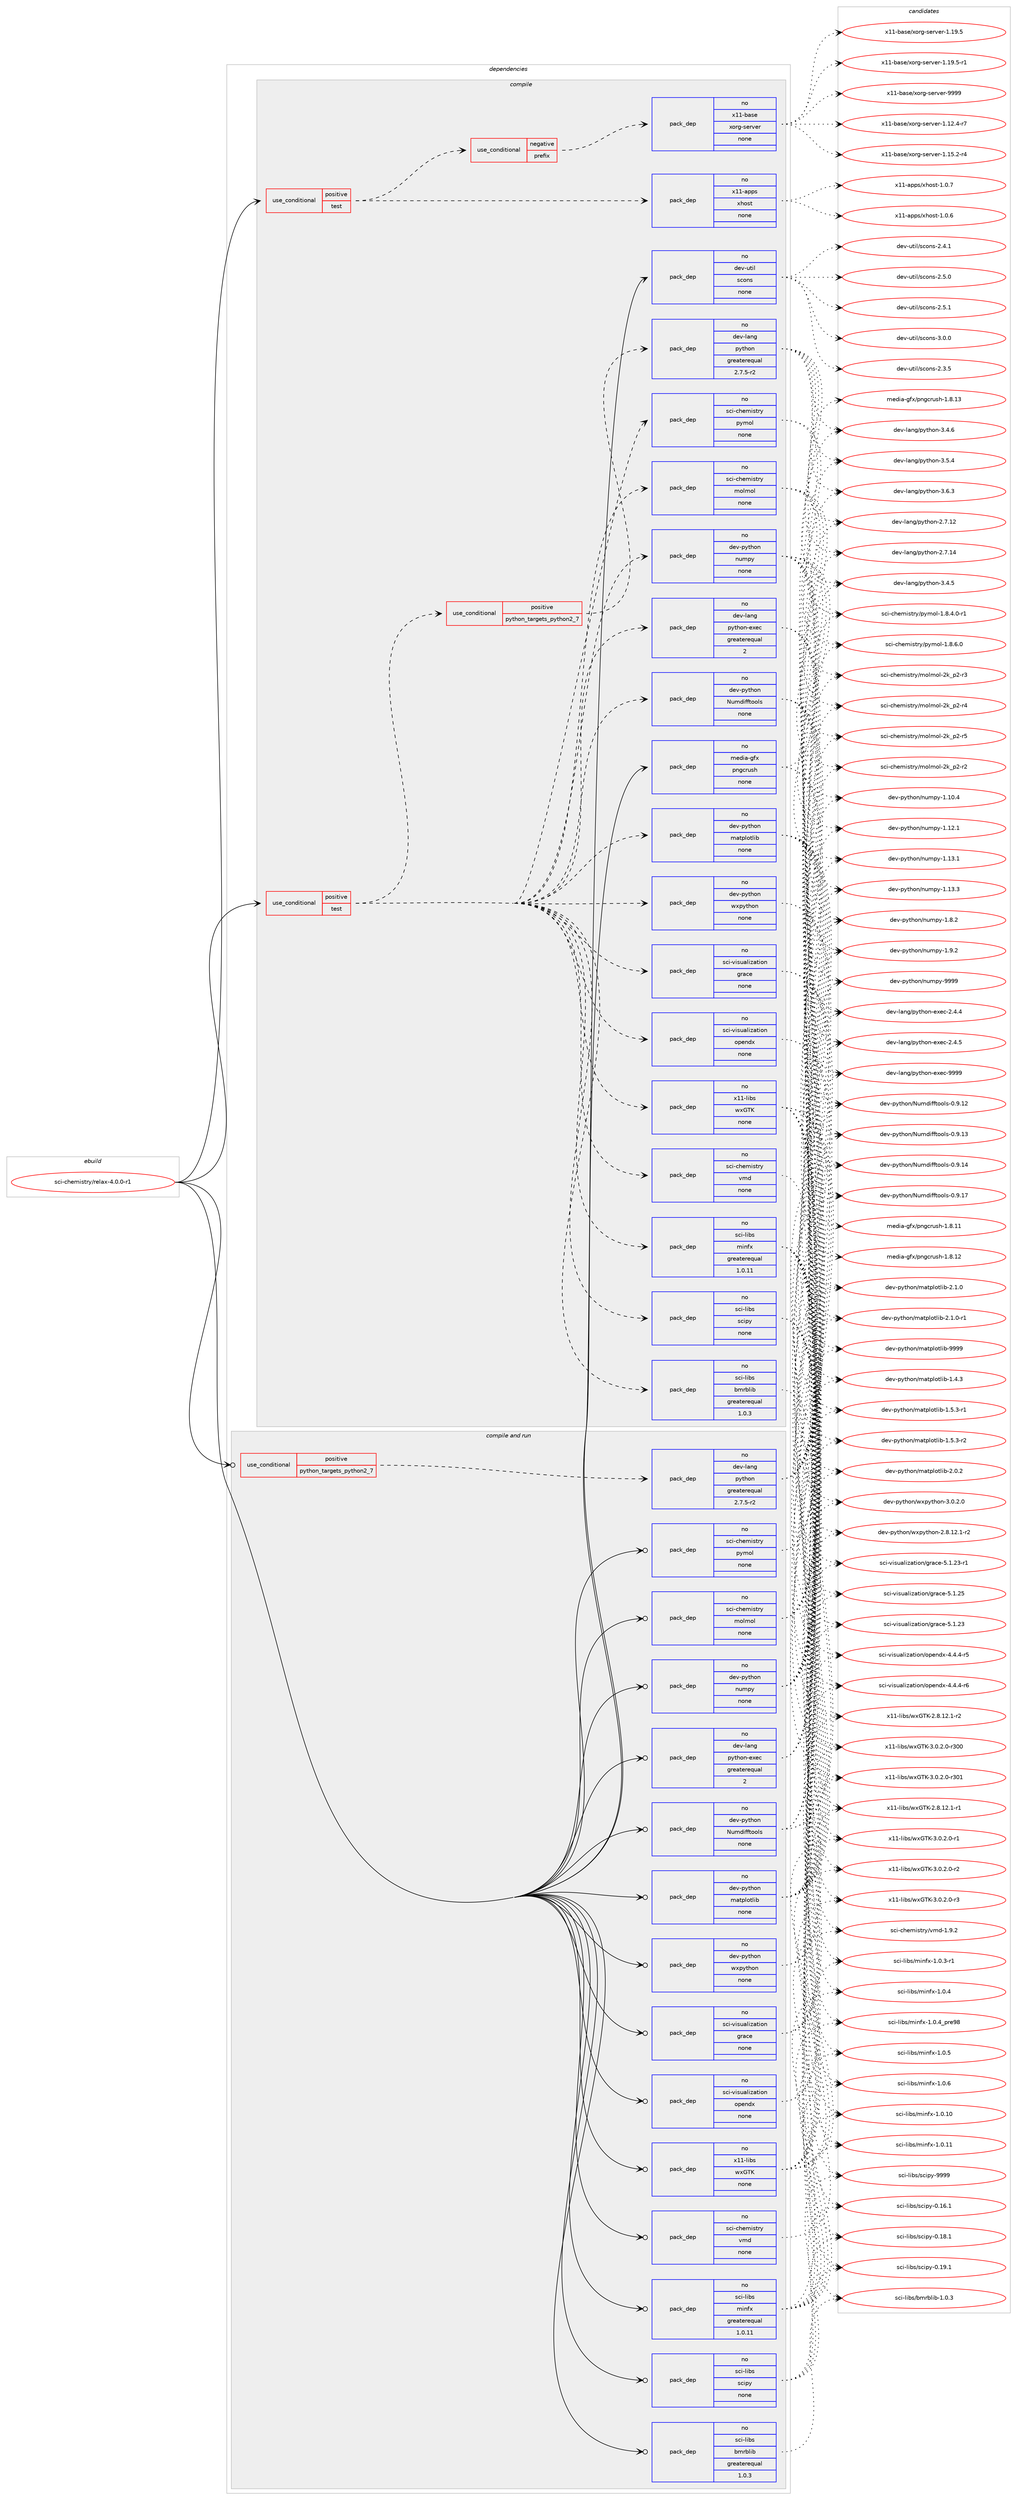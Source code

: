 digraph prolog {

# *************
# Graph options
# *************

newrank=true;
concentrate=true;
compound=true;
graph [rankdir=LR,fontname=Helvetica,fontsize=10,ranksep=1.5];#, ranksep=2.5, nodesep=0.2];
edge  [arrowhead=vee];
node  [fontname=Helvetica,fontsize=10];

# **********
# The ebuild
# **********

subgraph cluster_leftcol {
color=gray;
rank=same;
label=<<i>ebuild</i>>;
id [label="sci-chemistry/relax-4.0.0-r1", color=red, width=4, href="../sci-chemistry/relax-4.0.0-r1.svg"];
}

# ****************
# The dependencies
# ****************

subgraph cluster_midcol {
color=gray;
label=<<i>dependencies</i>>;
subgraph cluster_compile {
fillcolor="#eeeeee";
style=filled;
label=<<i>compile</i>>;
subgraph cond109729 {
dependency447087 [label=<<TABLE BORDER="0" CELLBORDER="1" CELLSPACING="0" CELLPADDING="4"><TR><TD ROWSPAN="3" CELLPADDING="10">use_conditional</TD></TR><TR><TD>positive</TD></TR><TR><TD>test</TD></TR></TABLE>>, shape=none, color=red];
subgraph cond109730 {
dependency447088 [label=<<TABLE BORDER="0" CELLBORDER="1" CELLSPACING="0" CELLPADDING="4"><TR><TD ROWSPAN="3" CELLPADDING="10">use_conditional</TD></TR><TR><TD>negative</TD></TR><TR><TD>prefix</TD></TR></TABLE>>, shape=none, color=red];
subgraph pack329582 {
dependency447089 [label=<<TABLE BORDER="0" CELLBORDER="1" CELLSPACING="0" CELLPADDING="4" WIDTH="220"><TR><TD ROWSPAN="6" CELLPADDING="30">pack_dep</TD></TR><TR><TD WIDTH="110">no</TD></TR><TR><TD>x11-base</TD></TR><TR><TD>xorg-server</TD></TR><TR><TD>none</TD></TR><TR><TD></TD></TR></TABLE>>, shape=none, color=blue];
}
dependency447088:e -> dependency447089:w [weight=20,style="dashed",arrowhead="vee"];
}
dependency447087:e -> dependency447088:w [weight=20,style="dashed",arrowhead="vee"];
subgraph pack329583 {
dependency447090 [label=<<TABLE BORDER="0" CELLBORDER="1" CELLSPACING="0" CELLPADDING="4" WIDTH="220"><TR><TD ROWSPAN="6" CELLPADDING="30">pack_dep</TD></TR><TR><TD WIDTH="110">no</TD></TR><TR><TD>x11-apps</TD></TR><TR><TD>xhost</TD></TR><TR><TD>none</TD></TR><TR><TD></TD></TR></TABLE>>, shape=none, color=blue];
}
dependency447087:e -> dependency447090:w [weight=20,style="dashed",arrowhead="vee"];
}
id:e -> dependency447087:w [weight=20,style="solid",arrowhead="vee"];
subgraph cond109731 {
dependency447091 [label=<<TABLE BORDER="0" CELLBORDER="1" CELLSPACING="0" CELLPADDING="4"><TR><TD ROWSPAN="3" CELLPADDING="10">use_conditional</TD></TR><TR><TD>positive</TD></TR><TR><TD>test</TD></TR></TABLE>>, shape=none, color=red];
subgraph cond109732 {
dependency447092 [label=<<TABLE BORDER="0" CELLBORDER="1" CELLSPACING="0" CELLPADDING="4"><TR><TD ROWSPAN="3" CELLPADDING="10">use_conditional</TD></TR><TR><TD>positive</TD></TR><TR><TD>python_targets_python2_7</TD></TR></TABLE>>, shape=none, color=red];
subgraph pack329584 {
dependency447093 [label=<<TABLE BORDER="0" CELLBORDER="1" CELLSPACING="0" CELLPADDING="4" WIDTH="220"><TR><TD ROWSPAN="6" CELLPADDING="30">pack_dep</TD></TR><TR><TD WIDTH="110">no</TD></TR><TR><TD>dev-lang</TD></TR><TR><TD>python</TD></TR><TR><TD>greaterequal</TD></TR><TR><TD>2.7.5-r2</TD></TR></TABLE>>, shape=none, color=blue];
}
dependency447092:e -> dependency447093:w [weight=20,style="dashed",arrowhead="vee"];
}
dependency447091:e -> dependency447092:w [weight=20,style="dashed",arrowhead="vee"];
subgraph pack329585 {
dependency447094 [label=<<TABLE BORDER="0" CELLBORDER="1" CELLSPACING="0" CELLPADDING="4" WIDTH="220"><TR><TD ROWSPAN="6" CELLPADDING="30">pack_dep</TD></TR><TR><TD WIDTH="110">no</TD></TR><TR><TD>dev-lang</TD></TR><TR><TD>python-exec</TD></TR><TR><TD>greaterequal</TD></TR><TR><TD>2</TD></TR></TABLE>>, shape=none, color=blue];
}
dependency447091:e -> dependency447094:w [weight=20,style="dashed",arrowhead="vee"];
subgraph pack329586 {
dependency447095 [label=<<TABLE BORDER="0" CELLBORDER="1" CELLSPACING="0" CELLPADDING="4" WIDTH="220"><TR><TD ROWSPAN="6" CELLPADDING="30">pack_dep</TD></TR><TR><TD WIDTH="110">no</TD></TR><TR><TD>dev-python</TD></TR><TR><TD>Numdifftools</TD></TR><TR><TD>none</TD></TR><TR><TD></TD></TR></TABLE>>, shape=none, color=blue];
}
dependency447091:e -> dependency447095:w [weight=20,style="dashed",arrowhead="vee"];
subgraph pack329587 {
dependency447096 [label=<<TABLE BORDER="0" CELLBORDER="1" CELLSPACING="0" CELLPADDING="4" WIDTH="220"><TR><TD ROWSPAN="6" CELLPADDING="30">pack_dep</TD></TR><TR><TD WIDTH="110">no</TD></TR><TR><TD>dev-python</TD></TR><TR><TD>matplotlib</TD></TR><TR><TD>none</TD></TR><TR><TD></TD></TR></TABLE>>, shape=none, color=blue];
}
dependency447091:e -> dependency447096:w [weight=20,style="dashed",arrowhead="vee"];
subgraph pack329588 {
dependency447097 [label=<<TABLE BORDER="0" CELLBORDER="1" CELLSPACING="0" CELLPADDING="4" WIDTH="220"><TR><TD ROWSPAN="6" CELLPADDING="30">pack_dep</TD></TR><TR><TD WIDTH="110">no</TD></TR><TR><TD>dev-python</TD></TR><TR><TD>numpy</TD></TR><TR><TD>none</TD></TR><TR><TD></TD></TR></TABLE>>, shape=none, color=blue];
}
dependency447091:e -> dependency447097:w [weight=20,style="dashed",arrowhead="vee"];
subgraph pack329589 {
dependency447098 [label=<<TABLE BORDER="0" CELLBORDER="1" CELLSPACING="0" CELLPADDING="4" WIDTH="220"><TR><TD ROWSPAN="6" CELLPADDING="30">pack_dep</TD></TR><TR><TD WIDTH="110">no</TD></TR><TR><TD>dev-python</TD></TR><TR><TD>wxpython</TD></TR><TR><TD>none</TD></TR><TR><TD></TD></TR></TABLE>>, shape=none, color=blue];
}
dependency447091:e -> dependency447098:w [weight=20,style="dashed",arrowhead="vee"];
subgraph pack329590 {
dependency447099 [label=<<TABLE BORDER="0" CELLBORDER="1" CELLSPACING="0" CELLPADDING="4" WIDTH="220"><TR><TD ROWSPAN="6" CELLPADDING="30">pack_dep</TD></TR><TR><TD WIDTH="110">no</TD></TR><TR><TD>sci-chemistry</TD></TR><TR><TD>molmol</TD></TR><TR><TD>none</TD></TR><TR><TD></TD></TR></TABLE>>, shape=none, color=blue];
}
dependency447091:e -> dependency447099:w [weight=20,style="dashed",arrowhead="vee"];
subgraph pack329591 {
dependency447100 [label=<<TABLE BORDER="0" CELLBORDER="1" CELLSPACING="0" CELLPADDING="4" WIDTH="220"><TR><TD ROWSPAN="6" CELLPADDING="30">pack_dep</TD></TR><TR><TD WIDTH="110">no</TD></TR><TR><TD>sci-chemistry</TD></TR><TR><TD>pymol</TD></TR><TR><TD>none</TD></TR><TR><TD></TD></TR></TABLE>>, shape=none, color=blue];
}
dependency447091:e -> dependency447100:w [weight=20,style="dashed",arrowhead="vee"];
subgraph pack329592 {
dependency447101 [label=<<TABLE BORDER="0" CELLBORDER="1" CELLSPACING="0" CELLPADDING="4" WIDTH="220"><TR><TD ROWSPAN="6" CELLPADDING="30">pack_dep</TD></TR><TR><TD WIDTH="110">no</TD></TR><TR><TD>sci-chemistry</TD></TR><TR><TD>vmd</TD></TR><TR><TD>none</TD></TR><TR><TD></TD></TR></TABLE>>, shape=none, color=blue];
}
dependency447091:e -> dependency447101:w [weight=20,style="dashed",arrowhead="vee"];
subgraph pack329593 {
dependency447102 [label=<<TABLE BORDER="0" CELLBORDER="1" CELLSPACING="0" CELLPADDING="4" WIDTH="220"><TR><TD ROWSPAN="6" CELLPADDING="30">pack_dep</TD></TR><TR><TD WIDTH="110">no</TD></TR><TR><TD>sci-libs</TD></TR><TR><TD>bmrblib</TD></TR><TR><TD>greaterequal</TD></TR><TR><TD>1.0.3</TD></TR></TABLE>>, shape=none, color=blue];
}
dependency447091:e -> dependency447102:w [weight=20,style="dashed",arrowhead="vee"];
subgraph pack329594 {
dependency447103 [label=<<TABLE BORDER="0" CELLBORDER="1" CELLSPACING="0" CELLPADDING="4" WIDTH="220"><TR><TD ROWSPAN="6" CELLPADDING="30">pack_dep</TD></TR><TR><TD WIDTH="110">no</TD></TR><TR><TD>sci-libs</TD></TR><TR><TD>minfx</TD></TR><TR><TD>greaterequal</TD></TR><TR><TD>1.0.11</TD></TR></TABLE>>, shape=none, color=blue];
}
dependency447091:e -> dependency447103:w [weight=20,style="dashed",arrowhead="vee"];
subgraph pack329595 {
dependency447104 [label=<<TABLE BORDER="0" CELLBORDER="1" CELLSPACING="0" CELLPADDING="4" WIDTH="220"><TR><TD ROWSPAN="6" CELLPADDING="30">pack_dep</TD></TR><TR><TD WIDTH="110">no</TD></TR><TR><TD>sci-libs</TD></TR><TR><TD>scipy</TD></TR><TR><TD>none</TD></TR><TR><TD></TD></TR></TABLE>>, shape=none, color=blue];
}
dependency447091:e -> dependency447104:w [weight=20,style="dashed",arrowhead="vee"];
subgraph pack329596 {
dependency447105 [label=<<TABLE BORDER="0" CELLBORDER="1" CELLSPACING="0" CELLPADDING="4" WIDTH="220"><TR><TD ROWSPAN="6" CELLPADDING="30">pack_dep</TD></TR><TR><TD WIDTH="110">no</TD></TR><TR><TD>sci-visualization</TD></TR><TR><TD>grace</TD></TR><TR><TD>none</TD></TR><TR><TD></TD></TR></TABLE>>, shape=none, color=blue];
}
dependency447091:e -> dependency447105:w [weight=20,style="dashed",arrowhead="vee"];
subgraph pack329597 {
dependency447106 [label=<<TABLE BORDER="0" CELLBORDER="1" CELLSPACING="0" CELLPADDING="4" WIDTH="220"><TR><TD ROWSPAN="6" CELLPADDING="30">pack_dep</TD></TR><TR><TD WIDTH="110">no</TD></TR><TR><TD>sci-visualization</TD></TR><TR><TD>opendx</TD></TR><TR><TD>none</TD></TR><TR><TD></TD></TR></TABLE>>, shape=none, color=blue];
}
dependency447091:e -> dependency447106:w [weight=20,style="dashed",arrowhead="vee"];
subgraph pack329598 {
dependency447107 [label=<<TABLE BORDER="0" CELLBORDER="1" CELLSPACING="0" CELLPADDING="4" WIDTH="220"><TR><TD ROWSPAN="6" CELLPADDING="30">pack_dep</TD></TR><TR><TD WIDTH="110">no</TD></TR><TR><TD>x11-libs</TD></TR><TR><TD>wxGTK</TD></TR><TR><TD>none</TD></TR><TR><TD></TD></TR></TABLE>>, shape=none, color=blue];
}
dependency447091:e -> dependency447107:w [weight=20,style="dashed",arrowhead="vee"];
}
id:e -> dependency447091:w [weight=20,style="solid",arrowhead="vee"];
subgraph pack329599 {
dependency447108 [label=<<TABLE BORDER="0" CELLBORDER="1" CELLSPACING="0" CELLPADDING="4" WIDTH="220"><TR><TD ROWSPAN="6" CELLPADDING="30">pack_dep</TD></TR><TR><TD WIDTH="110">no</TD></TR><TR><TD>dev-util</TD></TR><TR><TD>scons</TD></TR><TR><TD>none</TD></TR><TR><TD></TD></TR></TABLE>>, shape=none, color=blue];
}
id:e -> dependency447108:w [weight=20,style="solid",arrowhead="vee"];
subgraph pack329600 {
dependency447109 [label=<<TABLE BORDER="0" CELLBORDER="1" CELLSPACING="0" CELLPADDING="4" WIDTH="220"><TR><TD ROWSPAN="6" CELLPADDING="30">pack_dep</TD></TR><TR><TD WIDTH="110">no</TD></TR><TR><TD>media-gfx</TD></TR><TR><TD>pngcrush</TD></TR><TR><TD>none</TD></TR><TR><TD></TD></TR></TABLE>>, shape=none, color=blue];
}
id:e -> dependency447109:w [weight=20,style="solid",arrowhead="vee"];
}
subgraph cluster_compileandrun {
fillcolor="#eeeeee";
style=filled;
label=<<i>compile and run</i>>;
subgraph cond109733 {
dependency447110 [label=<<TABLE BORDER="0" CELLBORDER="1" CELLSPACING="0" CELLPADDING="4"><TR><TD ROWSPAN="3" CELLPADDING="10">use_conditional</TD></TR><TR><TD>positive</TD></TR><TR><TD>python_targets_python2_7</TD></TR></TABLE>>, shape=none, color=red];
subgraph pack329601 {
dependency447111 [label=<<TABLE BORDER="0" CELLBORDER="1" CELLSPACING="0" CELLPADDING="4" WIDTH="220"><TR><TD ROWSPAN="6" CELLPADDING="30">pack_dep</TD></TR><TR><TD WIDTH="110">no</TD></TR><TR><TD>dev-lang</TD></TR><TR><TD>python</TD></TR><TR><TD>greaterequal</TD></TR><TR><TD>2.7.5-r2</TD></TR></TABLE>>, shape=none, color=blue];
}
dependency447110:e -> dependency447111:w [weight=20,style="dashed",arrowhead="vee"];
}
id:e -> dependency447110:w [weight=20,style="solid",arrowhead="odotvee"];
subgraph pack329602 {
dependency447112 [label=<<TABLE BORDER="0" CELLBORDER="1" CELLSPACING="0" CELLPADDING="4" WIDTH="220"><TR><TD ROWSPAN="6" CELLPADDING="30">pack_dep</TD></TR><TR><TD WIDTH="110">no</TD></TR><TR><TD>dev-lang</TD></TR><TR><TD>python-exec</TD></TR><TR><TD>greaterequal</TD></TR><TR><TD>2</TD></TR></TABLE>>, shape=none, color=blue];
}
id:e -> dependency447112:w [weight=20,style="solid",arrowhead="odotvee"];
subgraph pack329603 {
dependency447113 [label=<<TABLE BORDER="0" CELLBORDER="1" CELLSPACING="0" CELLPADDING="4" WIDTH="220"><TR><TD ROWSPAN="6" CELLPADDING="30">pack_dep</TD></TR><TR><TD WIDTH="110">no</TD></TR><TR><TD>dev-python</TD></TR><TR><TD>Numdifftools</TD></TR><TR><TD>none</TD></TR><TR><TD></TD></TR></TABLE>>, shape=none, color=blue];
}
id:e -> dependency447113:w [weight=20,style="solid",arrowhead="odotvee"];
subgraph pack329604 {
dependency447114 [label=<<TABLE BORDER="0" CELLBORDER="1" CELLSPACING="0" CELLPADDING="4" WIDTH="220"><TR><TD ROWSPAN="6" CELLPADDING="30">pack_dep</TD></TR><TR><TD WIDTH="110">no</TD></TR><TR><TD>dev-python</TD></TR><TR><TD>matplotlib</TD></TR><TR><TD>none</TD></TR><TR><TD></TD></TR></TABLE>>, shape=none, color=blue];
}
id:e -> dependency447114:w [weight=20,style="solid",arrowhead="odotvee"];
subgraph pack329605 {
dependency447115 [label=<<TABLE BORDER="0" CELLBORDER="1" CELLSPACING="0" CELLPADDING="4" WIDTH="220"><TR><TD ROWSPAN="6" CELLPADDING="30">pack_dep</TD></TR><TR><TD WIDTH="110">no</TD></TR><TR><TD>dev-python</TD></TR><TR><TD>numpy</TD></TR><TR><TD>none</TD></TR><TR><TD></TD></TR></TABLE>>, shape=none, color=blue];
}
id:e -> dependency447115:w [weight=20,style="solid",arrowhead="odotvee"];
subgraph pack329606 {
dependency447116 [label=<<TABLE BORDER="0" CELLBORDER="1" CELLSPACING="0" CELLPADDING="4" WIDTH="220"><TR><TD ROWSPAN="6" CELLPADDING="30">pack_dep</TD></TR><TR><TD WIDTH="110">no</TD></TR><TR><TD>dev-python</TD></TR><TR><TD>wxpython</TD></TR><TR><TD>none</TD></TR><TR><TD></TD></TR></TABLE>>, shape=none, color=blue];
}
id:e -> dependency447116:w [weight=20,style="solid",arrowhead="odotvee"];
subgraph pack329607 {
dependency447117 [label=<<TABLE BORDER="0" CELLBORDER="1" CELLSPACING="0" CELLPADDING="4" WIDTH="220"><TR><TD ROWSPAN="6" CELLPADDING="30">pack_dep</TD></TR><TR><TD WIDTH="110">no</TD></TR><TR><TD>sci-chemistry</TD></TR><TR><TD>molmol</TD></TR><TR><TD>none</TD></TR><TR><TD></TD></TR></TABLE>>, shape=none, color=blue];
}
id:e -> dependency447117:w [weight=20,style="solid",arrowhead="odotvee"];
subgraph pack329608 {
dependency447118 [label=<<TABLE BORDER="0" CELLBORDER="1" CELLSPACING="0" CELLPADDING="4" WIDTH="220"><TR><TD ROWSPAN="6" CELLPADDING="30">pack_dep</TD></TR><TR><TD WIDTH="110">no</TD></TR><TR><TD>sci-chemistry</TD></TR><TR><TD>pymol</TD></TR><TR><TD>none</TD></TR><TR><TD></TD></TR></TABLE>>, shape=none, color=blue];
}
id:e -> dependency447118:w [weight=20,style="solid",arrowhead="odotvee"];
subgraph pack329609 {
dependency447119 [label=<<TABLE BORDER="0" CELLBORDER="1" CELLSPACING="0" CELLPADDING="4" WIDTH="220"><TR><TD ROWSPAN="6" CELLPADDING="30">pack_dep</TD></TR><TR><TD WIDTH="110">no</TD></TR><TR><TD>sci-chemistry</TD></TR><TR><TD>vmd</TD></TR><TR><TD>none</TD></TR><TR><TD></TD></TR></TABLE>>, shape=none, color=blue];
}
id:e -> dependency447119:w [weight=20,style="solid",arrowhead="odotvee"];
subgraph pack329610 {
dependency447120 [label=<<TABLE BORDER="0" CELLBORDER="1" CELLSPACING="0" CELLPADDING="4" WIDTH="220"><TR><TD ROWSPAN="6" CELLPADDING="30">pack_dep</TD></TR><TR><TD WIDTH="110">no</TD></TR><TR><TD>sci-libs</TD></TR><TR><TD>bmrblib</TD></TR><TR><TD>greaterequal</TD></TR><TR><TD>1.0.3</TD></TR></TABLE>>, shape=none, color=blue];
}
id:e -> dependency447120:w [weight=20,style="solid",arrowhead="odotvee"];
subgraph pack329611 {
dependency447121 [label=<<TABLE BORDER="0" CELLBORDER="1" CELLSPACING="0" CELLPADDING="4" WIDTH="220"><TR><TD ROWSPAN="6" CELLPADDING="30">pack_dep</TD></TR><TR><TD WIDTH="110">no</TD></TR><TR><TD>sci-libs</TD></TR><TR><TD>minfx</TD></TR><TR><TD>greaterequal</TD></TR><TR><TD>1.0.11</TD></TR></TABLE>>, shape=none, color=blue];
}
id:e -> dependency447121:w [weight=20,style="solid",arrowhead="odotvee"];
subgraph pack329612 {
dependency447122 [label=<<TABLE BORDER="0" CELLBORDER="1" CELLSPACING="0" CELLPADDING="4" WIDTH="220"><TR><TD ROWSPAN="6" CELLPADDING="30">pack_dep</TD></TR><TR><TD WIDTH="110">no</TD></TR><TR><TD>sci-libs</TD></TR><TR><TD>scipy</TD></TR><TR><TD>none</TD></TR><TR><TD></TD></TR></TABLE>>, shape=none, color=blue];
}
id:e -> dependency447122:w [weight=20,style="solid",arrowhead="odotvee"];
subgraph pack329613 {
dependency447123 [label=<<TABLE BORDER="0" CELLBORDER="1" CELLSPACING="0" CELLPADDING="4" WIDTH="220"><TR><TD ROWSPAN="6" CELLPADDING="30">pack_dep</TD></TR><TR><TD WIDTH="110">no</TD></TR><TR><TD>sci-visualization</TD></TR><TR><TD>grace</TD></TR><TR><TD>none</TD></TR><TR><TD></TD></TR></TABLE>>, shape=none, color=blue];
}
id:e -> dependency447123:w [weight=20,style="solid",arrowhead="odotvee"];
subgraph pack329614 {
dependency447124 [label=<<TABLE BORDER="0" CELLBORDER="1" CELLSPACING="0" CELLPADDING="4" WIDTH="220"><TR><TD ROWSPAN="6" CELLPADDING="30">pack_dep</TD></TR><TR><TD WIDTH="110">no</TD></TR><TR><TD>sci-visualization</TD></TR><TR><TD>opendx</TD></TR><TR><TD>none</TD></TR><TR><TD></TD></TR></TABLE>>, shape=none, color=blue];
}
id:e -> dependency447124:w [weight=20,style="solid",arrowhead="odotvee"];
subgraph pack329615 {
dependency447125 [label=<<TABLE BORDER="0" CELLBORDER="1" CELLSPACING="0" CELLPADDING="4" WIDTH="220"><TR><TD ROWSPAN="6" CELLPADDING="30">pack_dep</TD></TR><TR><TD WIDTH="110">no</TD></TR><TR><TD>x11-libs</TD></TR><TR><TD>wxGTK</TD></TR><TR><TD>none</TD></TR><TR><TD></TD></TR></TABLE>>, shape=none, color=blue];
}
id:e -> dependency447125:w [weight=20,style="solid",arrowhead="odotvee"];
}
subgraph cluster_run {
fillcolor="#eeeeee";
style=filled;
label=<<i>run</i>>;
}
}

# **************
# The candidates
# **************

subgraph cluster_choices {
rank=same;
color=gray;
label=<<i>candidates</i>>;

subgraph choice329582 {
color=black;
nodesep=1;
choice12049494598971151014712011111410345115101114118101114454946495046524511455 [label="x11-base/xorg-server-1.12.4-r7", color=red, width=4,href="../x11-base/xorg-server-1.12.4-r7.svg"];
choice12049494598971151014712011111410345115101114118101114454946495346504511452 [label="x11-base/xorg-server-1.15.2-r4", color=red, width=4,href="../x11-base/xorg-server-1.15.2-r4.svg"];
choice1204949459897115101471201111141034511510111411810111445494649574653 [label="x11-base/xorg-server-1.19.5", color=red, width=4,href="../x11-base/xorg-server-1.19.5.svg"];
choice12049494598971151014712011111410345115101114118101114454946495746534511449 [label="x11-base/xorg-server-1.19.5-r1", color=red, width=4,href="../x11-base/xorg-server-1.19.5-r1.svg"];
choice120494945989711510147120111114103451151011141181011144557575757 [label="x11-base/xorg-server-9999", color=red, width=4,href="../x11-base/xorg-server-9999.svg"];
dependency447089:e -> choice12049494598971151014712011111410345115101114118101114454946495046524511455:w [style=dotted,weight="100"];
dependency447089:e -> choice12049494598971151014712011111410345115101114118101114454946495346504511452:w [style=dotted,weight="100"];
dependency447089:e -> choice1204949459897115101471201111141034511510111411810111445494649574653:w [style=dotted,weight="100"];
dependency447089:e -> choice12049494598971151014712011111410345115101114118101114454946495746534511449:w [style=dotted,weight="100"];
dependency447089:e -> choice120494945989711510147120111114103451151011141181011144557575757:w [style=dotted,weight="100"];
}
subgraph choice329583 {
color=black;
nodesep=1;
choice1204949459711211211547120104111115116454946484654 [label="x11-apps/xhost-1.0.6", color=red, width=4,href="../x11-apps/xhost-1.0.6.svg"];
choice1204949459711211211547120104111115116454946484655 [label="x11-apps/xhost-1.0.7", color=red, width=4,href="../x11-apps/xhost-1.0.7.svg"];
dependency447090:e -> choice1204949459711211211547120104111115116454946484654:w [style=dotted,weight="100"];
dependency447090:e -> choice1204949459711211211547120104111115116454946484655:w [style=dotted,weight="100"];
}
subgraph choice329584 {
color=black;
nodesep=1;
choice10010111845108971101034711212111610411111045504655464950 [label="dev-lang/python-2.7.12", color=red, width=4,href="../dev-lang/python-2.7.12.svg"];
choice10010111845108971101034711212111610411111045504655464952 [label="dev-lang/python-2.7.14", color=red, width=4,href="../dev-lang/python-2.7.14.svg"];
choice100101118451089711010347112121116104111110455146524653 [label="dev-lang/python-3.4.5", color=red, width=4,href="../dev-lang/python-3.4.5.svg"];
choice100101118451089711010347112121116104111110455146524654 [label="dev-lang/python-3.4.6", color=red, width=4,href="../dev-lang/python-3.4.6.svg"];
choice100101118451089711010347112121116104111110455146534652 [label="dev-lang/python-3.5.4", color=red, width=4,href="../dev-lang/python-3.5.4.svg"];
choice100101118451089711010347112121116104111110455146544651 [label="dev-lang/python-3.6.3", color=red, width=4,href="../dev-lang/python-3.6.3.svg"];
dependency447093:e -> choice10010111845108971101034711212111610411111045504655464950:w [style=dotted,weight="100"];
dependency447093:e -> choice10010111845108971101034711212111610411111045504655464952:w [style=dotted,weight="100"];
dependency447093:e -> choice100101118451089711010347112121116104111110455146524653:w [style=dotted,weight="100"];
dependency447093:e -> choice100101118451089711010347112121116104111110455146524654:w [style=dotted,weight="100"];
dependency447093:e -> choice100101118451089711010347112121116104111110455146534652:w [style=dotted,weight="100"];
dependency447093:e -> choice100101118451089711010347112121116104111110455146544651:w [style=dotted,weight="100"];
}
subgraph choice329585 {
color=black;
nodesep=1;
choice1001011184510897110103471121211161041111104510112010199455046524652 [label="dev-lang/python-exec-2.4.4", color=red, width=4,href="../dev-lang/python-exec-2.4.4.svg"];
choice1001011184510897110103471121211161041111104510112010199455046524653 [label="dev-lang/python-exec-2.4.5", color=red, width=4,href="../dev-lang/python-exec-2.4.5.svg"];
choice10010111845108971101034711212111610411111045101120101994557575757 [label="dev-lang/python-exec-9999", color=red, width=4,href="../dev-lang/python-exec-9999.svg"];
dependency447094:e -> choice1001011184510897110103471121211161041111104510112010199455046524652:w [style=dotted,weight="100"];
dependency447094:e -> choice1001011184510897110103471121211161041111104510112010199455046524653:w [style=dotted,weight="100"];
dependency447094:e -> choice10010111845108971101034711212111610411111045101120101994557575757:w [style=dotted,weight="100"];
}
subgraph choice329586 {
color=black;
nodesep=1;
choice10010111845112121116104111110477811710910010510210211611111110811545484657464950 [label="dev-python/Numdifftools-0.9.12", color=red, width=4,href="../dev-python/Numdifftools-0.9.12.svg"];
choice10010111845112121116104111110477811710910010510210211611111110811545484657464951 [label="dev-python/Numdifftools-0.9.13", color=red, width=4,href="../dev-python/Numdifftools-0.9.13.svg"];
choice10010111845112121116104111110477811710910010510210211611111110811545484657464952 [label="dev-python/Numdifftools-0.9.14", color=red, width=4,href="../dev-python/Numdifftools-0.9.14.svg"];
choice10010111845112121116104111110477811710910010510210211611111110811545484657464955 [label="dev-python/Numdifftools-0.9.17", color=red, width=4,href="../dev-python/Numdifftools-0.9.17.svg"];
dependency447095:e -> choice10010111845112121116104111110477811710910010510210211611111110811545484657464950:w [style=dotted,weight="100"];
dependency447095:e -> choice10010111845112121116104111110477811710910010510210211611111110811545484657464951:w [style=dotted,weight="100"];
dependency447095:e -> choice10010111845112121116104111110477811710910010510210211611111110811545484657464952:w [style=dotted,weight="100"];
dependency447095:e -> choice10010111845112121116104111110477811710910010510210211611111110811545484657464955:w [style=dotted,weight="100"];
}
subgraph choice329587 {
color=black;
nodesep=1;
choice10010111845112121116104111110471099711611210811111610810598454946524651 [label="dev-python/matplotlib-1.4.3", color=red, width=4,href="../dev-python/matplotlib-1.4.3.svg"];
choice100101118451121211161041111104710997116112108111116108105984549465346514511449 [label="dev-python/matplotlib-1.5.3-r1", color=red, width=4,href="../dev-python/matplotlib-1.5.3-r1.svg"];
choice100101118451121211161041111104710997116112108111116108105984549465346514511450 [label="dev-python/matplotlib-1.5.3-r2", color=red, width=4,href="../dev-python/matplotlib-1.5.3-r2.svg"];
choice10010111845112121116104111110471099711611210811111610810598455046484650 [label="dev-python/matplotlib-2.0.2", color=red, width=4,href="../dev-python/matplotlib-2.0.2.svg"];
choice10010111845112121116104111110471099711611210811111610810598455046494648 [label="dev-python/matplotlib-2.1.0", color=red, width=4,href="../dev-python/matplotlib-2.1.0.svg"];
choice100101118451121211161041111104710997116112108111116108105984550464946484511449 [label="dev-python/matplotlib-2.1.0-r1", color=red, width=4,href="../dev-python/matplotlib-2.1.0-r1.svg"];
choice100101118451121211161041111104710997116112108111116108105984557575757 [label="dev-python/matplotlib-9999", color=red, width=4,href="../dev-python/matplotlib-9999.svg"];
dependency447096:e -> choice10010111845112121116104111110471099711611210811111610810598454946524651:w [style=dotted,weight="100"];
dependency447096:e -> choice100101118451121211161041111104710997116112108111116108105984549465346514511449:w [style=dotted,weight="100"];
dependency447096:e -> choice100101118451121211161041111104710997116112108111116108105984549465346514511450:w [style=dotted,weight="100"];
dependency447096:e -> choice10010111845112121116104111110471099711611210811111610810598455046484650:w [style=dotted,weight="100"];
dependency447096:e -> choice10010111845112121116104111110471099711611210811111610810598455046494648:w [style=dotted,weight="100"];
dependency447096:e -> choice100101118451121211161041111104710997116112108111116108105984550464946484511449:w [style=dotted,weight="100"];
dependency447096:e -> choice100101118451121211161041111104710997116112108111116108105984557575757:w [style=dotted,weight="100"];
}
subgraph choice329588 {
color=black;
nodesep=1;
choice100101118451121211161041111104711011710911212145494649484652 [label="dev-python/numpy-1.10.4", color=red, width=4,href="../dev-python/numpy-1.10.4.svg"];
choice100101118451121211161041111104711011710911212145494649504649 [label="dev-python/numpy-1.12.1", color=red, width=4,href="../dev-python/numpy-1.12.1.svg"];
choice100101118451121211161041111104711011710911212145494649514649 [label="dev-python/numpy-1.13.1", color=red, width=4,href="../dev-python/numpy-1.13.1.svg"];
choice100101118451121211161041111104711011710911212145494649514651 [label="dev-python/numpy-1.13.3", color=red, width=4,href="../dev-python/numpy-1.13.3.svg"];
choice1001011184511212111610411111047110117109112121454946564650 [label="dev-python/numpy-1.8.2", color=red, width=4,href="../dev-python/numpy-1.8.2.svg"];
choice1001011184511212111610411111047110117109112121454946574650 [label="dev-python/numpy-1.9.2", color=red, width=4,href="../dev-python/numpy-1.9.2.svg"];
choice10010111845112121116104111110471101171091121214557575757 [label="dev-python/numpy-9999", color=red, width=4,href="../dev-python/numpy-9999.svg"];
dependency447097:e -> choice100101118451121211161041111104711011710911212145494649484652:w [style=dotted,weight="100"];
dependency447097:e -> choice100101118451121211161041111104711011710911212145494649504649:w [style=dotted,weight="100"];
dependency447097:e -> choice100101118451121211161041111104711011710911212145494649514649:w [style=dotted,weight="100"];
dependency447097:e -> choice100101118451121211161041111104711011710911212145494649514651:w [style=dotted,weight="100"];
dependency447097:e -> choice1001011184511212111610411111047110117109112121454946564650:w [style=dotted,weight="100"];
dependency447097:e -> choice1001011184511212111610411111047110117109112121454946574650:w [style=dotted,weight="100"];
dependency447097:e -> choice10010111845112121116104111110471101171091121214557575757:w [style=dotted,weight="100"];
}
subgraph choice329589 {
color=black;
nodesep=1;
choice10010111845112121116104111110471191201121211161041111104550465646495046494511450 [label="dev-python/wxpython-2.8.12.1-r2", color=red, width=4,href="../dev-python/wxpython-2.8.12.1-r2.svg"];
choice10010111845112121116104111110471191201121211161041111104551464846504648 [label="dev-python/wxpython-3.0.2.0", color=red, width=4,href="../dev-python/wxpython-3.0.2.0.svg"];
dependency447098:e -> choice10010111845112121116104111110471191201121211161041111104550465646495046494511450:w [style=dotted,weight="100"];
dependency447098:e -> choice10010111845112121116104111110471191201121211161041111104551464846504648:w [style=dotted,weight="100"];
}
subgraph choice329590 {
color=black;
nodesep=1;
choice11599105459910410110910511511611412147109111108109111108455010795112504511450 [label="sci-chemistry/molmol-2k_p2-r2", color=red, width=4,href="../sci-chemistry/molmol-2k_p2-r2.svg"];
choice11599105459910410110910511511611412147109111108109111108455010795112504511451 [label="sci-chemistry/molmol-2k_p2-r3", color=red, width=4,href="../sci-chemistry/molmol-2k_p2-r3.svg"];
choice11599105459910410110910511511611412147109111108109111108455010795112504511452 [label="sci-chemistry/molmol-2k_p2-r4", color=red, width=4,href="../sci-chemistry/molmol-2k_p2-r4.svg"];
choice11599105459910410110910511511611412147109111108109111108455010795112504511453 [label="sci-chemistry/molmol-2k_p2-r5", color=red, width=4,href="../sci-chemistry/molmol-2k_p2-r5.svg"];
dependency447099:e -> choice11599105459910410110910511511611412147109111108109111108455010795112504511450:w [style=dotted,weight="100"];
dependency447099:e -> choice11599105459910410110910511511611412147109111108109111108455010795112504511451:w [style=dotted,weight="100"];
dependency447099:e -> choice11599105459910410110910511511611412147109111108109111108455010795112504511452:w [style=dotted,weight="100"];
dependency447099:e -> choice11599105459910410110910511511611412147109111108109111108455010795112504511453:w [style=dotted,weight="100"];
}
subgraph choice329591 {
color=black;
nodesep=1;
choice1159910545991041011091051151161141214711212110911110845494656465246484511449 [label="sci-chemistry/pymol-1.8.4.0-r1", color=red, width=4,href="../sci-chemistry/pymol-1.8.4.0-r1.svg"];
choice115991054599104101109105115116114121471121211091111084549465646544648 [label="sci-chemistry/pymol-1.8.6.0", color=red, width=4,href="../sci-chemistry/pymol-1.8.6.0.svg"];
dependency447100:e -> choice1159910545991041011091051151161141214711212110911110845494656465246484511449:w [style=dotted,weight="100"];
dependency447100:e -> choice115991054599104101109105115116114121471121211091111084549465646544648:w [style=dotted,weight="100"];
}
subgraph choice329592 {
color=black;
nodesep=1;
choice11599105459910410110910511511611412147118109100454946574650 [label="sci-chemistry/vmd-1.9.2", color=red, width=4,href="../sci-chemistry/vmd-1.9.2.svg"];
dependency447101:e -> choice11599105459910410110910511511611412147118109100454946574650:w [style=dotted,weight="100"];
}
subgraph choice329593 {
color=black;
nodesep=1;
choice11599105451081059811547981091149810810598454946484651 [label="sci-libs/bmrblib-1.0.3", color=red, width=4,href="../sci-libs/bmrblib-1.0.3.svg"];
dependency447102:e -> choice11599105451081059811547981091149810810598454946484651:w [style=dotted,weight="100"];
}
subgraph choice329594 {
color=black;
nodesep=1;
choice1159910545108105981154710910511010212045494648464948 [label="sci-libs/minfx-1.0.10", color=red, width=4,href="../sci-libs/minfx-1.0.10.svg"];
choice1159910545108105981154710910511010212045494648464949 [label="sci-libs/minfx-1.0.11", color=red, width=4,href="../sci-libs/minfx-1.0.11.svg"];
choice115991054510810598115471091051101021204549464846514511449 [label="sci-libs/minfx-1.0.3-r1", color=red, width=4,href="../sci-libs/minfx-1.0.3-r1.svg"];
choice11599105451081059811547109105110102120454946484652 [label="sci-libs/minfx-1.0.4", color=red, width=4,href="../sci-libs/minfx-1.0.4.svg"];
choice11599105451081059811547109105110102120454946484652951121141015756 [label="sci-libs/minfx-1.0.4_pre98", color=red, width=4,href="../sci-libs/minfx-1.0.4_pre98.svg"];
choice11599105451081059811547109105110102120454946484653 [label="sci-libs/minfx-1.0.5", color=red, width=4,href="../sci-libs/minfx-1.0.5.svg"];
choice11599105451081059811547109105110102120454946484654 [label="sci-libs/minfx-1.0.6", color=red, width=4,href="../sci-libs/minfx-1.0.6.svg"];
dependency447103:e -> choice1159910545108105981154710910511010212045494648464948:w [style=dotted,weight="100"];
dependency447103:e -> choice1159910545108105981154710910511010212045494648464949:w [style=dotted,weight="100"];
dependency447103:e -> choice115991054510810598115471091051101021204549464846514511449:w [style=dotted,weight="100"];
dependency447103:e -> choice11599105451081059811547109105110102120454946484652:w [style=dotted,weight="100"];
dependency447103:e -> choice11599105451081059811547109105110102120454946484652951121141015756:w [style=dotted,weight="100"];
dependency447103:e -> choice11599105451081059811547109105110102120454946484653:w [style=dotted,weight="100"];
dependency447103:e -> choice11599105451081059811547109105110102120454946484654:w [style=dotted,weight="100"];
}
subgraph choice329595 {
color=black;
nodesep=1;
choice115991054510810598115471159910511212145484649544649 [label="sci-libs/scipy-0.16.1", color=red, width=4,href="../sci-libs/scipy-0.16.1.svg"];
choice115991054510810598115471159910511212145484649564649 [label="sci-libs/scipy-0.18.1", color=red, width=4,href="../sci-libs/scipy-0.18.1.svg"];
choice115991054510810598115471159910511212145484649574649 [label="sci-libs/scipy-0.19.1", color=red, width=4,href="../sci-libs/scipy-0.19.1.svg"];
choice11599105451081059811547115991051121214557575757 [label="sci-libs/scipy-9999", color=red, width=4,href="../sci-libs/scipy-9999.svg"];
dependency447104:e -> choice115991054510810598115471159910511212145484649544649:w [style=dotted,weight="100"];
dependency447104:e -> choice115991054510810598115471159910511212145484649564649:w [style=dotted,weight="100"];
dependency447104:e -> choice115991054510810598115471159910511212145484649574649:w [style=dotted,weight="100"];
dependency447104:e -> choice11599105451081059811547115991051121214557575757:w [style=dotted,weight="100"];
}
subgraph choice329596 {
color=black;
nodesep=1;
choice1159910545118105115117971081051229711610511111047103114979910145534649465051 [label="sci-visualization/grace-5.1.23", color=red, width=4,href="../sci-visualization/grace-5.1.23.svg"];
choice11599105451181051151179710810512297116105111110471031149799101455346494650514511449 [label="sci-visualization/grace-5.1.23-r1", color=red, width=4,href="../sci-visualization/grace-5.1.23-r1.svg"];
choice1159910545118105115117971081051229711610511111047103114979910145534649465053 [label="sci-visualization/grace-5.1.25", color=red, width=4,href="../sci-visualization/grace-5.1.25.svg"];
dependency447105:e -> choice1159910545118105115117971081051229711610511111047103114979910145534649465051:w [style=dotted,weight="100"];
dependency447105:e -> choice11599105451181051151179710810512297116105111110471031149799101455346494650514511449:w [style=dotted,weight="100"];
dependency447105:e -> choice1159910545118105115117971081051229711610511111047103114979910145534649465053:w [style=dotted,weight="100"];
}
subgraph choice329597 {
color=black;
nodesep=1;
choice11599105451181051151179710810512297116105111110471111121011101001204552465246524511453 [label="sci-visualization/opendx-4.4.4-r5", color=red, width=4,href="../sci-visualization/opendx-4.4.4-r5.svg"];
choice11599105451181051151179710810512297116105111110471111121011101001204552465246524511454 [label="sci-visualization/opendx-4.4.4-r6", color=red, width=4,href="../sci-visualization/opendx-4.4.4-r6.svg"];
dependency447106:e -> choice11599105451181051151179710810512297116105111110471111121011101001204552465246524511453:w [style=dotted,weight="100"];
dependency447106:e -> choice11599105451181051151179710810512297116105111110471111121011101001204552465246524511454:w [style=dotted,weight="100"];
}
subgraph choice329598 {
color=black;
nodesep=1;
choice12049494510810598115471191207184754550465646495046494511449 [label="x11-libs/wxGTK-2.8.12.1-r1", color=red, width=4,href="../x11-libs/wxGTK-2.8.12.1-r1.svg"];
choice12049494510810598115471191207184754550465646495046494511450 [label="x11-libs/wxGTK-2.8.12.1-r2", color=red, width=4,href="../x11-libs/wxGTK-2.8.12.1-r2.svg"];
choice120494945108105981154711912071847545514648465046484511449 [label="x11-libs/wxGTK-3.0.2.0-r1", color=red, width=4,href="../x11-libs/wxGTK-3.0.2.0-r1.svg"];
choice120494945108105981154711912071847545514648465046484511450 [label="x11-libs/wxGTK-3.0.2.0-r2", color=red, width=4,href="../x11-libs/wxGTK-3.0.2.0-r2.svg"];
choice120494945108105981154711912071847545514648465046484511451 [label="x11-libs/wxGTK-3.0.2.0-r3", color=red, width=4,href="../x11-libs/wxGTK-3.0.2.0-r3.svg"];
choice1204949451081059811547119120718475455146484650464845114514848 [label="x11-libs/wxGTK-3.0.2.0-r300", color=red, width=4,href="../x11-libs/wxGTK-3.0.2.0-r300.svg"];
choice1204949451081059811547119120718475455146484650464845114514849 [label="x11-libs/wxGTK-3.0.2.0-r301", color=red, width=4,href="../x11-libs/wxGTK-3.0.2.0-r301.svg"];
dependency447107:e -> choice12049494510810598115471191207184754550465646495046494511449:w [style=dotted,weight="100"];
dependency447107:e -> choice12049494510810598115471191207184754550465646495046494511450:w [style=dotted,weight="100"];
dependency447107:e -> choice120494945108105981154711912071847545514648465046484511449:w [style=dotted,weight="100"];
dependency447107:e -> choice120494945108105981154711912071847545514648465046484511450:w [style=dotted,weight="100"];
dependency447107:e -> choice120494945108105981154711912071847545514648465046484511451:w [style=dotted,weight="100"];
dependency447107:e -> choice1204949451081059811547119120718475455146484650464845114514848:w [style=dotted,weight="100"];
dependency447107:e -> choice1204949451081059811547119120718475455146484650464845114514849:w [style=dotted,weight="100"];
}
subgraph choice329599 {
color=black;
nodesep=1;
choice100101118451171161051084711599111110115455046514653 [label="dev-util/scons-2.3.5", color=red, width=4,href="../dev-util/scons-2.3.5.svg"];
choice100101118451171161051084711599111110115455046524649 [label="dev-util/scons-2.4.1", color=red, width=4,href="../dev-util/scons-2.4.1.svg"];
choice100101118451171161051084711599111110115455046534648 [label="dev-util/scons-2.5.0", color=red, width=4,href="../dev-util/scons-2.5.0.svg"];
choice100101118451171161051084711599111110115455046534649 [label="dev-util/scons-2.5.1", color=red, width=4,href="../dev-util/scons-2.5.1.svg"];
choice100101118451171161051084711599111110115455146484648 [label="dev-util/scons-3.0.0", color=red, width=4,href="../dev-util/scons-3.0.0.svg"];
dependency447108:e -> choice100101118451171161051084711599111110115455046514653:w [style=dotted,weight="100"];
dependency447108:e -> choice100101118451171161051084711599111110115455046524649:w [style=dotted,weight="100"];
dependency447108:e -> choice100101118451171161051084711599111110115455046534648:w [style=dotted,weight="100"];
dependency447108:e -> choice100101118451171161051084711599111110115455046534649:w [style=dotted,weight="100"];
dependency447108:e -> choice100101118451171161051084711599111110115455146484648:w [style=dotted,weight="100"];
}
subgraph choice329600 {
color=black;
nodesep=1;
choice1091011001059745103102120471121101039911411711510445494656464949 [label="media-gfx/pngcrush-1.8.11", color=red, width=4,href="../media-gfx/pngcrush-1.8.11.svg"];
choice1091011001059745103102120471121101039911411711510445494656464950 [label="media-gfx/pngcrush-1.8.12", color=red, width=4,href="../media-gfx/pngcrush-1.8.12.svg"];
choice1091011001059745103102120471121101039911411711510445494656464951 [label="media-gfx/pngcrush-1.8.13", color=red, width=4,href="../media-gfx/pngcrush-1.8.13.svg"];
dependency447109:e -> choice1091011001059745103102120471121101039911411711510445494656464949:w [style=dotted,weight="100"];
dependency447109:e -> choice1091011001059745103102120471121101039911411711510445494656464950:w [style=dotted,weight="100"];
dependency447109:e -> choice1091011001059745103102120471121101039911411711510445494656464951:w [style=dotted,weight="100"];
}
subgraph choice329601 {
color=black;
nodesep=1;
choice10010111845108971101034711212111610411111045504655464950 [label="dev-lang/python-2.7.12", color=red, width=4,href="../dev-lang/python-2.7.12.svg"];
choice10010111845108971101034711212111610411111045504655464952 [label="dev-lang/python-2.7.14", color=red, width=4,href="../dev-lang/python-2.7.14.svg"];
choice100101118451089711010347112121116104111110455146524653 [label="dev-lang/python-3.4.5", color=red, width=4,href="../dev-lang/python-3.4.5.svg"];
choice100101118451089711010347112121116104111110455146524654 [label="dev-lang/python-3.4.6", color=red, width=4,href="../dev-lang/python-3.4.6.svg"];
choice100101118451089711010347112121116104111110455146534652 [label="dev-lang/python-3.5.4", color=red, width=4,href="../dev-lang/python-3.5.4.svg"];
choice100101118451089711010347112121116104111110455146544651 [label="dev-lang/python-3.6.3", color=red, width=4,href="../dev-lang/python-3.6.3.svg"];
dependency447111:e -> choice10010111845108971101034711212111610411111045504655464950:w [style=dotted,weight="100"];
dependency447111:e -> choice10010111845108971101034711212111610411111045504655464952:w [style=dotted,weight="100"];
dependency447111:e -> choice100101118451089711010347112121116104111110455146524653:w [style=dotted,weight="100"];
dependency447111:e -> choice100101118451089711010347112121116104111110455146524654:w [style=dotted,weight="100"];
dependency447111:e -> choice100101118451089711010347112121116104111110455146534652:w [style=dotted,weight="100"];
dependency447111:e -> choice100101118451089711010347112121116104111110455146544651:w [style=dotted,weight="100"];
}
subgraph choice329602 {
color=black;
nodesep=1;
choice1001011184510897110103471121211161041111104510112010199455046524652 [label="dev-lang/python-exec-2.4.4", color=red, width=4,href="../dev-lang/python-exec-2.4.4.svg"];
choice1001011184510897110103471121211161041111104510112010199455046524653 [label="dev-lang/python-exec-2.4.5", color=red, width=4,href="../dev-lang/python-exec-2.4.5.svg"];
choice10010111845108971101034711212111610411111045101120101994557575757 [label="dev-lang/python-exec-9999", color=red, width=4,href="../dev-lang/python-exec-9999.svg"];
dependency447112:e -> choice1001011184510897110103471121211161041111104510112010199455046524652:w [style=dotted,weight="100"];
dependency447112:e -> choice1001011184510897110103471121211161041111104510112010199455046524653:w [style=dotted,weight="100"];
dependency447112:e -> choice10010111845108971101034711212111610411111045101120101994557575757:w [style=dotted,weight="100"];
}
subgraph choice329603 {
color=black;
nodesep=1;
choice10010111845112121116104111110477811710910010510210211611111110811545484657464950 [label="dev-python/Numdifftools-0.9.12", color=red, width=4,href="../dev-python/Numdifftools-0.9.12.svg"];
choice10010111845112121116104111110477811710910010510210211611111110811545484657464951 [label="dev-python/Numdifftools-0.9.13", color=red, width=4,href="../dev-python/Numdifftools-0.9.13.svg"];
choice10010111845112121116104111110477811710910010510210211611111110811545484657464952 [label="dev-python/Numdifftools-0.9.14", color=red, width=4,href="../dev-python/Numdifftools-0.9.14.svg"];
choice10010111845112121116104111110477811710910010510210211611111110811545484657464955 [label="dev-python/Numdifftools-0.9.17", color=red, width=4,href="../dev-python/Numdifftools-0.9.17.svg"];
dependency447113:e -> choice10010111845112121116104111110477811710910010510210211611111110811545484657464950:w [style=dotted,weight="100"];
dependency447113:e -> choice10010111845112121116104111110477811710910010510210211611111110811545484657464951:w [style=dotted,weight="100"];
dependency447113:e -> choice10010111845112121116104111110477811710910010510210211611111110811545484657464952:w [style=dotted,weight="100"];
dependency447113:e -> choice10010111845112121116104111110477811710910010510210211611111110811545484657464955:w [style=dotted,weight="100"];
}
subgraph choice329604 {
color=black;
nodesep=1;
choice10010111845112121116104111110471099711611210811111610810598454946524651 [label="dev-python/matplotlib-1.4.3", color=red, width=4,href="../dev-python/matplotlib-1.4.3.svg"];
choice100101118451121211161041111104710997116112108111116108105984549465346514511449 [label="dev-python/matplotlib-1.5.3-r1", color=red, width=4,href="../dev-python/matplotlib-1.5.3-r1.svg"];
choice100101118451121211161041111104710997116112108111116108105984549465346514511450 [label="dev-python/matplotlib-1.5.3-r2", color=red, width=4,href="../dev-python/matplotlib-1.5.3-r2.svg"];
choice10010111845112121116104111110471099711611210811111610810598455046484650 [label="dev-python/matplotlib-2.0.2", color=red, width=4,href="../dev-python/matplotlib-2.0.2.svg"];
choice10010111845112121116104111110471099711611210811111610810598455046494648 [label="dev-python/matplotlib-2.1.0", color=red, width=4,href="../dev-python/matplotlib-2.1.0.svg"];
choice100101118451121211161041111104710997116112108111116108105984550464946484511449 [label="dev-python/matplotlib-2.1.0-r1", color=red, width=4,href="../dev-python/matplotlib-2.1.0-r1.svg"];
choice100101118451121211161041111104710997116112108111116108105984557575757 [label="dev-python/matplotlib-9999", color=red, width=4,href="../dev-python/matplotlib-9999.svg"];
dependency447114:e -> choice10010111845112121116104111110471099711611210811111610810598454946524651:w [style=dotted,weight="100"];
dependency447114:e -> choice100101118451121211161041111104710997116112108111116108105984549465346514511449:w [style=dotted,weight="100"];
dependency447114:e -> choice100101118451121211161041111104710997116112108111116108105984549465346514511450:w [style=dotted,weight="100"];
dependency447114:e -> choice10010111845112121116104111110471099711611210811111610810598455046484650:w [style=dotted,weight="100"];
dependency447114:e -> choice10010111845112121116104111110471099711611210811111610810598455046494648:w [style=dotted,weight="100"];
dependency447114:e -> choice100101118451121211161041111104710997116112108111116108105984550464946484511449:w [style=dotted,weight="100"];
dependency447114:e -> choice100101118451121211161041111104710997116112108111116108105984557575757:w [style=dotted,weight="100"];
}
subgraph choice329605 {
color=black;
nodesep=1;
choice100101118451121211161041111104711011710911212145494649484652 [label="dev-python/numpy-1.10.4", color=red, width=4,href="../dev-python/numpy-1.10.4.svg"];
choice100101118451121211161041111104711011710911212145494649504649 [label="dev-python/numpy-1.12.1", color=red, width=4,href="../dev-python/numpy-1.12.1.svg"];
choice100101118451121211161041111104711011710911212145494649514649 [label="dev-python/numpy-1.13.1", color=red, width=4,href="../dev-python/numpy-1.13.1.svg"];
choice100101118451121211161041111104711011710911212145494649514651 [label="dev-python/numpy-1.13.3", color=red, width=4,href="../dev-python/numpy-1.13.3.svg"];
choice1001011184511212111610411111047110117109112121454946564650 [label="dev-python/numpy-1.8.2", color=red, width=4,href="../dev-python/numpy-1.8.2.svg"];
choice1001011184511212111610411111047110117109112121454946574650 [label="dev-python/numpy-1.9.2", color=red, width=4,href="../dev-python/numpy-1.9.2.svg"];
choice10010111845112121116104111110471101171091121214557575757 [label="dev-python/numpy-9999", color=red, width=4,href="../dev-python/numpy-9999.svg"];
dependency447115:e -> choice100101118451121211161041111104711011710911212145494649484652:w [style=dotted,weight="100"];
dependency447115:e -> choice100101118451121211161041111104711011710911212145494649504649:w [style=dotted,weight="100"];
dependency447115:e -> choice100101118451121211161041111104711011710911212145494649514649:w [style=dotted,weight="100"];
dependency447115:e -> choice100101118451121211161041111104711011710911212145494649514651:w [style=dotted,weight="100"];
dependency447115:e -> choice1001011184511212111610411111047110117109112121454946564650:w [style=dotted,weight="100"];
dependency447115:e -> choice1001011184511212111610411111047110117109112121454946574650:w [style=dotted,weight="100"];
dependency447115:e -> choice10010111845112121116104111110471101171091121214557575757:w [style=dotted,weight="100"];
}
subgraph choice329606 {
color=black;
nodesep=1;
choice10010111845112121116104111110471191201121211161041111104550465646495046494511450 [label="dev-python/wxpython-2.8.12.1-r2", color=red, width=4,href="../dev-python/wxpython-2.8.12.1-r2.svg"];
choice10010111845112121116104111110471191201121211161041111104551464846504648 [label="dev-python/wxpython-3.0.2.0", color=red, width=4,href="../dev-python/wxpython-3.0.2.0.svg"];
dependency447116:e -> choice10010111845112121116104111110471191201121211161041111104550465646495046494511450:w [style=dotted,weight="100"];
dependency447116:e -> choice10010111845112121116104111110471191201121211161041111104551464846504648:w [style=dotted,weight="100"];
}
subgraph choice329607 {
color=black;
nodesep=1;
choice11599105459910410110910511511611412147109111108109111108455010795112504511450 [label="sci-chemistry/molmol-2k_p2-r2", color=red, width=4,href="../sci-chemistry/molmol-2k_p2-r2.svg"];
choice11599105459910410110910511511611412147109111108109111108455010795112504511451 [label="sci-chemistry/molmol-2k_p2-r3", color=red, width=4,href="../sci-chemistry/molmol-2k_p2-r3.svg"];
choice11599105459910410110910511511611412147109111108109111108455010795112504511452 [label="sci-chemistry/molmol-2k_p2-r4", color=red, width=4,href="../sci-chemistry/molmol-2k_p2-r4.svg"];
choice11599105459910410110910511511611412147109111108109111108455010795112504511453 [label="sci-chemistry/molmol-2k_p2-r5", color=red, width=4,href="../sci-chemistry/molmol-2k_p2-r5.svg"];
dependency447117:e -> choice11599105459910410110910511511611412147109111108109111108455010795112504511450:w [style=dotted,weight="100"];
dependency447117:e -> choice11599105459910410110910511511611412147109111108109111108455010795112504511451:w [style=dotted,weight="100"];
dependency447117:e -> choice11599105459910410110910511511611412147109111108109111108455010795112504511452:w [style=dotted,weight="100"];
dependency447117:e -> choice11599105459910410110910511511611412147109111108109111108455010795112504511453:w [style=dotted,weight="100"];
}
subgraph choice329608 {
color=black;
nodesep=1;
choice1159910545991041011091051151161141214711212110911110845494656465246484511449 [label="sci-chemistry/pymol-1.8.4.0-r1", color=red, width=4,href="../sci-chemistry/pymol-1.8.4.0-r1.svg"];
choice115991054599104101109105115116114121471121211091111084549465646544648 [label="sci-chemistry/pymol-1.8.6.0", color=red, width=4,href="../sci-chemistry/pymol-1.8.6.0.svg"];
dependency447118:e -> choice1159910545991041011091051151161141214711212110911110845494656465246484511449:w [style=dotted,weight="100"];
dependency447118:e -> choice115991054599104101109105115116114121471121211091111084549465646544648:w [style=dotted,weight="100"];
}
subgraph choice329609 {
color=black;
nodesep=1;
choice11599105459910410110910511511611412147118109100454946574650 [label="sci-chemistry/vmd-1.9.2", color=red, width=4,href="../sci-chemistry/vmd-1.9.2.svg"];
dependency447119:e -> choice11599105459910410110910511511611412147118109100454946574650:w [style=dotted,weight="100"];
}
subgraph choice329610 {
color=black;
nodesep=1;
choice11599105451081059811547981091149810810598454946484651 [label="sci-libs/bmrblib-1.0.3", color=red, width=4,href="../sci-libs/bmrblib-1.0.3.svg"];
dependency447120:e -> choice11599105451081059811547981091149810810598454946484651:w [style=dotted,weight="100"];
}
subgraph choice329611 {
color=black;
nodesep=1;
choice1159910545108105981154710910511010212045494648464948 [label="sci-libs/minfx-1.0.10", color=red, width=4,href="../sci-libs/minfx-1.0.10.svg"];
choice1159910545108105981154710910511010212045494648464949 [label="sci-libs/minfx-1.0.11", color=red, width=4,href="../sci-libs/minfx-1.0.11.svg"];
choice115991054510810598115471091051101021204549464846514511449 [label="sci-libs/minfx-1.0.3-r1", color=red, width=4,href="../sci-libs/minfx-1.0.3-r1.svg"];
choice11599105451081059811547109105110102120454946484652 [label="sci-libs/minfx-1.0.4", color=red, width=4,href="../sci-libs/minfx-1.0.4.svg"];
choice11599105451081059811547109105110102120454946484652951121141015756 [label="sci-libs/minfx-1.0.4_pre98", color=red, width=4,href="../sci-libs/minfx-1.0.4_pre98.svg"];
choice11599105451081059811547109105110102120454946484653 [label="sci-libs/minfx-1.0.5", color=red, width=4,href="../sci-libs/minfx-1.0.5.svg"];
choice11599105451081059811547109105110102120454946484654 [label="sci-libs/minfx-1.0.6", color=red, width=4,href="../sci-libs/minfx-1.0.6.svg"];
dependency447121:e -> choice1159910545108105981154710910511010212045494648464948:w [style=dotted,weight="100"];
dependency447121:e -> choice1159910545108105981154710910511010212045494648464949:w [style=dotted,weight="100"];
dependency447121:e -> choice115991054510810598115471091051101021204549464846514511449:w [style=dotted,weight="100"];
dependency447121:e -> choice11599105451081059811547109105110102120454946484652:w [style=dotted,weight="100"];
dependency447121:e -> choice11599105451081059811547109105110102120454946484652951121141015756:w [style=dotted,weight="100"];
dependency447121:e -> choice11599105451081059811547109105110102120454946484653:w [style=dotted,weight="100"];
dependency447121:e -> choice11599105451081059811547109105110102120454946484654:w [style=dotted,weight="100"];
}
subgraph choice329612 {
color=black;
nodesep=1;
choice115991054510810598115471159910511212145484649544649 [label="sci-libs/scipy-0.16.1", color=red, width=4,href="../sci-libs/scipy-0.16.1.svg"];
choice115991054510810598115471159910511212145484649564649 [label="sci-libs/scipy-0.18.1", color=red, width=4,href="../sci-libs/scipy-0.18.1.svg"];
choice115991054510810598115471159910511212145484649574649 [label="sci-libs/scipy-0.19.1", color=red, width=4,href="../sci-libs/scipy-0.19.1.svg"];
choice11599105451081059811547115991051121214557575757 [label="sci-libs/scipy-9999", color=red, width=4,href="../sci-libs/scipy-9999.svg"];
dependency447122:e -> choice115991054510810598115471159910511212145484649544649:w [style=dotted,weight="100"];
dependency447122:e -> choice115991054510810598115471159910511212145484649564649:w [style=dotted,weight="100"];
dependency447122:e -> choice115991054510810598115471159910511212145484649574649:w [style=dotted,weight="100"];
dependency447122:e -> choice11599105451081059811547115991051121214557575757:w [style=dotted,weight="100"];
}
subgraph choice329613 {
color=black;
nodesep=1;
choice1159910545118105115117971081051229711610511111047103114979910145534649465051 [label="sci-visualization/grace-5.1.23", color=red, width=4,href="../sci-visualization/grace-5.1.23.svg"];
choice11599105451181051151179710810512297116105111110471031149799101455346494650514511449 [label="sci-visualization/grace-5.1.23-r1", color=red, width=4,href="../sci-visualization/grace-5.1.23-r1.svg"];
choice1159910545118105115117971081051229711610511111047103114979910145534649465053 [label="sci-visualization/grace-5.1.25", color=red, width=4,href="../sci-visualization/grace-5.1.25.svg"];
dependency447123:e -> choice1159910545118105115117971081051229711610511111047103114979910145534649465051:w [style=dotted,weight="100"];
dependency447123:e -> choice11599105451181051151179710810512297116105111110471031149799101455346494650514511449:w [style=dotted,weight="100"];
dependency447123:e -> choice1159910545118105115117971081051229711610511111047103114979910145534649465053:w [style=dotted,weight="100"];
}
subgraph choice329614 {
color=black;
nodesep=1;
choice11599105451181051151179710810512297116105111110471111121011101001204552465246524511453 [label="sci-visualization/opendx-4.4.4-r5", color=red, width=4,href="../sci-visualization/opendx-4.4.4-r5.svg"];
choice11599105451181051151179710810512297116105111110471111121011101001204552465246524511454 [label="sci-visualization/opendx-4.4.4-r6", color=red, width=4,href="../sci-visualization/opendx-4.4.4-r6.svg"];
dependency447124:e -> choice11599105451181051151179710810512297116105111110471111121011101001204552465246524511453:w [style=dotted,weight="100"];
dependency447124:e -> choice11599105451181051151179710810512297116105111110471111121011101001204552465246524511454:w [style=dotted,weight="100"];
}
subgraph choice329615 {
color=black;
nodesep=1;
choice12049494510810598115471191207184754550465646495046494511449 [label="x11-libs/wxGTK-2.8.12.1-r1", color=red, width=4,href="../x11-libs/wxGTK-2.8.12.1-r1.svg"];
choice12049494510810598115471191207184754550465646495046494511450 [label="x11-libs/wxGTK-2.8.12.1-r2", color=red, width=4,href="../x11-libs/wxGTK-2.8.12.1-r2.svg"];
choice120494945108105981154711912071847545514648465046484511449 [label="x11-libs/wxGTK-3.0.2.0-r1", color=red, width=4,href="../x11-libs/wxGTK-3.0.2.0-r1.svg"];
choice120494945108105981154711912071847545514648465046484511450 [label="x11-libs/wxGTK-3.0.2.0-r2", color=red, width=4,href="../x11-libs/wxGTK-3.0.2.0-r2.svg"];
choice120494945108105981154711912071847545514648465046484511451 [label="x11-libs/wxGTK-3.0.2.0-r3", color=red, width=4,href="../x11-libs/wxGTK-3.0.2.0-r3.svg"];
choice1204949451081059811547119120718475455146484650464845114514848 [label="x11-libs/wxGTK-3.0.2.0-r300", color=red, width=4,href="../x11-libs/wxGTK-3.0.2.0-r300.svg"];
choice1204949451081059811547119120718475455146484650464845114514849 [label="x11-libs/wxGTK-3.0.2.0-r301", color=red, width=4,href="../x11-libs/wxGTK-3.0.2.0-r301.svg"];
dependency447125:e -> choice12049494510810598115471191207184754550465646495046494511449:w [style=dotted,weight="100"];
dependency447125:e -> choice12049494510810598115471191207184754550465646495046494511450:w [style=dotted,weight="100"];
dependency447125:e -> choice120494945108105981154711912071847545514648465046484511449:w [style=dotted,weight="100"];
dependency447125:e -> choice120494945108105981154711912071847545514648465046484511450:w [style=dotted,weight="100"];
dependency447125:e -> choice120494945108105981154711912071847545514648465046484511451:w [style=dotted,weight="100"];
dependency447125:e -> choice1204949451081059811547119120718475455146484650464845114514848:w [style=dotted,weight="100"];
dependency447125:e -> choice1204949451081059811547119120718475455146484650464845114514849:w [style=dotted,weight="100"];
}
}

}
